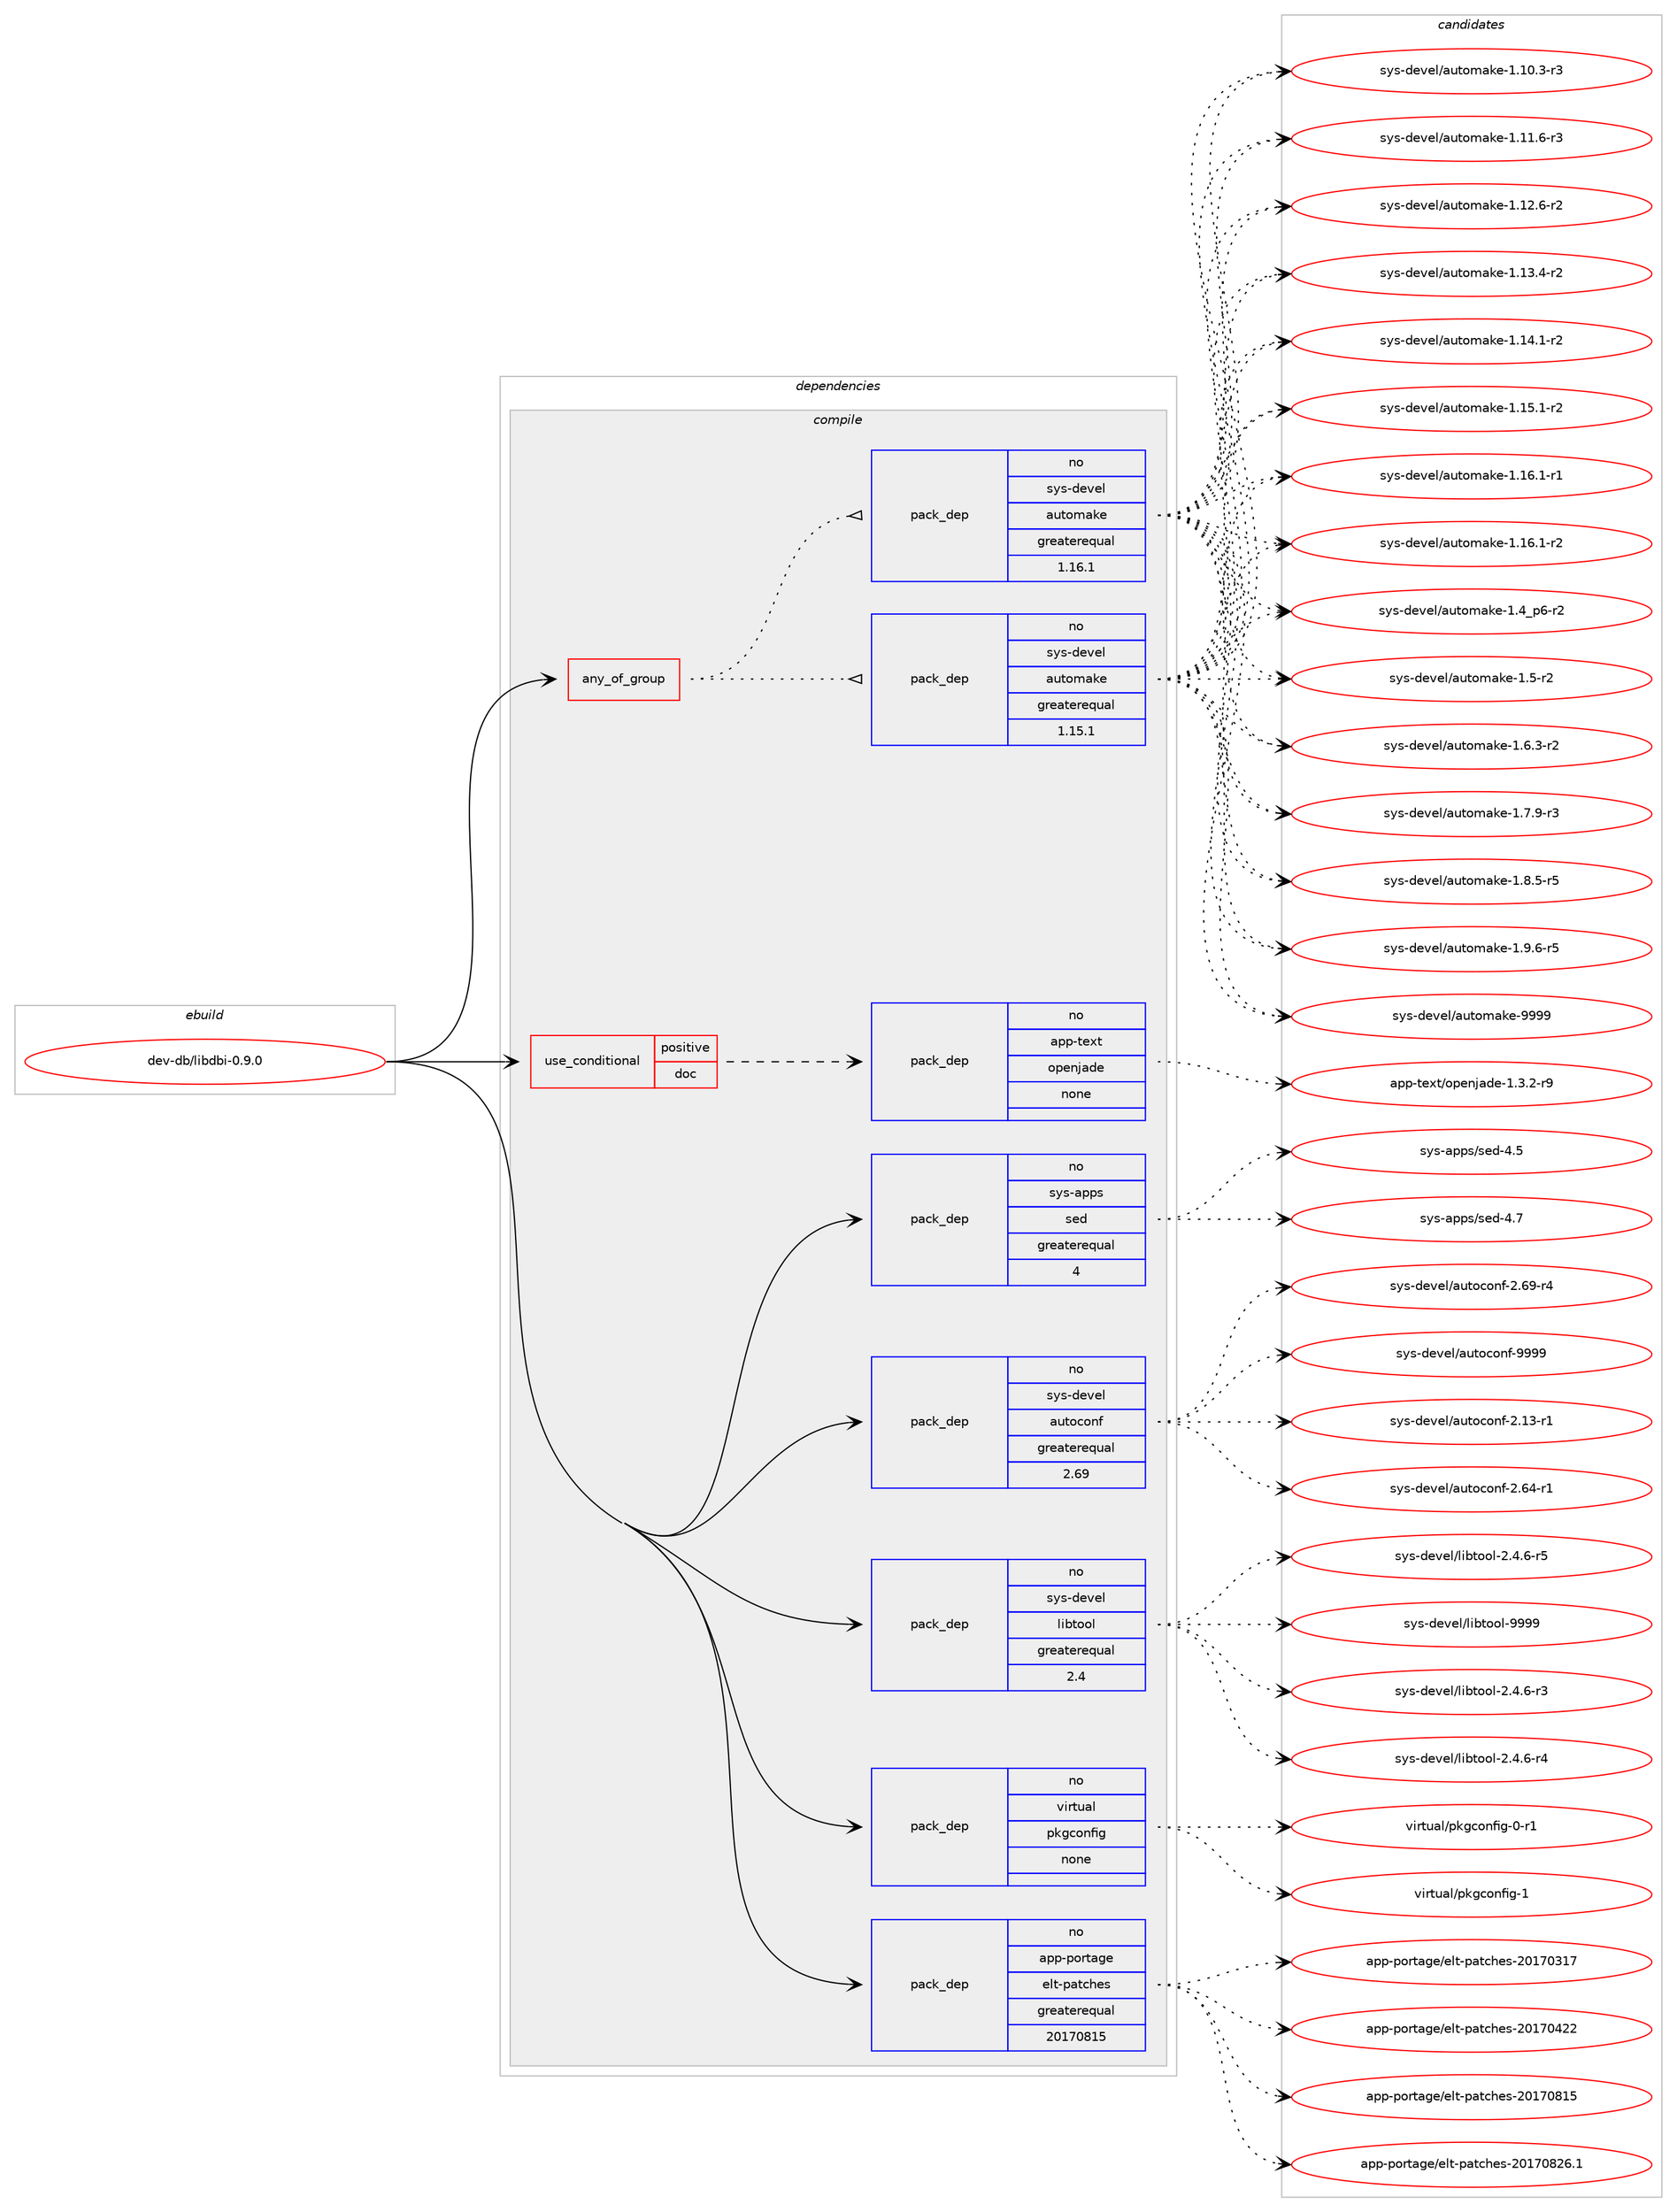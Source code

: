 digraph prolog {

# *************
# Graph options
# *************

newrank=true;
concentrate=true;
compound=true;
graph [rankdir=LR,fontname=Helvetica,fontsize=10,ranksep=1.5];#, ranksep=2.5, nodesep=0.2];
edge  [arrowhead=vee];
node  [fontname=Helvetica,fontsize=10];

# **********
# The ebuild
# **********

subgraph cluster_leftcol {
color=gray;
rank=same;
label=<<i>ebuild</i>>;
id [label="dev-db/libdbi-0.9.0", color=red, width=4, href="../dev-db/libdbi-0.9.0.svg"];
}

# ****************
# The dependencies
# ****************

subgraph cluster_midcol {
color=gray;
label=<<i>dependencies</i>>;
subgraph cluster_compile {
fillcolor="#eeeeee";
style=filled;
label=<<i>compile</i>>;
subgraph any9284 {
dependency518246 [label=<<TABLE BORDER="0" CELLBORDER="1" CELLSPACING="0" CELLPADDING="4"><TR><TD CELLPADDING="10">any_of_group</TD></TR></TABLE>>, shape=none, color=red];subgraph pack386060 {
dependency518247 [label=<<TABLE BORDER="0" CELLBORDER="1" CELLSPACING="0" CELLPADDING="4" WIDTH="220"><TR><TD ROWSPAN="6" CELLPADDING="30">pack_dep</TD></TR><TR><TD WIDTH="110">no</TD></TR><TR><TD>sys-devel</TD></TR><TR><TD>automake</TD></TR><TR><TD>greaterequal</TD></TR><TR><TD>1.16.1</TD></TR></TABLE>>, shape=none, color=blue];
}
dependency518246:e -> dependency518247:w [weight=20,style="dotted",arrowhead="oinv"];
subgraph pack386061 {
dependency518248 [label=<<TABLE BORDER="0" CELLBORDER="1" CELLSPACING="0" CELLPADDING="4" WIDTH="220"><TR><TD ROWSPAN="6" CELLPADDING="30">pack_dep</TD></TR><TR><TD WIDTH="110">no</TD></TR><TR><TD>sys-devel</TD></TR><TR><TD>automake</TD></TR><TR><TD>greaterequal</TD></TR><TR><TD>1.15.1</TD></TR></TABLE>>, shape=none, color=blue];
}
dependency518246:e -> dependency518248:w [weight=20,style="dotted",arrowhead="oinv"];
}
id:e -> dependency518246:w [weight=20,style="solid",arrowhead="vee"];
subgraph cond122574 {
dependency518249 [label=<<TABLE BORDER="0" CELLBORDER="1" CELLSPACING="0" CELLPADDING="4"><TR><TD ROWSPAN="3" CELLPADDING="10">use_conditional</TD></TR><TR><TD>positive</TD></TR><TR><TD>doc</TD></TR></TABLE>>, shape=none, color=red];
subgraph pack386062 {
dependency518250 [label=<<TABLE BORDER="0" CELLBORDER="1" CELLSPACING="0" CELLPADDING="4" WIDTH="220"><TR><TD ROWSPAN="6" CELLPADDING="30">pack_dep</TD></TR><TR><TD WIDTH="110">no</TD></TR><TR><TD>app-text</TD></TR><TR><TD>openjade</TD></TR><TR><TD>none</TD></TR><TR><TD></TD></TR></TABLE>>, shape=none, color=blue];
}
dependency518249:e -> dependency518250:w [weight=20,style="dashed",arrowhead="vee"];
}
id:e -> dependency518249:w [weight=20,style="solid",arrowhead="vee"];
subgraph pack386063 {
dependency518251 [label=<<TABLE BORDER="0" CELLBORDER="1" CELLSPACING="0" CELLPADDING="4" WIDTH="220"><TR><TD ROWSPAN="6" CELLPADDING="30">pack_dep</TD></TR><TR><TD WIDTH="110">no</TD></TR><TR><TD>app-portage</TD></TR><TR><TD>elt-patches</TD></TR><TR><TD>greaterequal</TD></TR><TR><TD>20170815</TD></TR></TABLE>>, shape=none, color=blue];
}
id:e -> dependency518251:w [weight=20,style="solid",arrowhead="vee"];
subgraph pack386064 {
dependency518252 [label=<<TABLE BORDER="0" CELLBORDER="1" CELLSPACING="0" CELLPADDING="4" WIDTH="220"><TR><TD ROWSPAN="6" CELLPADDING="30">pack_dep</TD></TR><TR><TD WIDTH="110">no</TD></TR><TR><TD>sys-apps</TD></TR><TR><TD>sed</TD></TR><TR><TD>greaterequal</TD></TR><TR><TD>4</TD></TR></TABLE>>, shape=none, color=blue];
}
id:e -> dependency518252:w [weight=20,style="solid",arrowhead="vee"];
subgraph pack386065 {
dependency518253 [label=<<TABLE BORDER="0" CELLBORDER="1" CELLSPACING="0" CELLPADDING="4" WIDTH="220"><TR><TD ROWSPAN="6" CELLPADDING="30">pack_dep</TD></TR><TR><TD WIDTH="110">no</TD></TR><TR><TD>sys-devel</TD></TR><TR><TD>autoconf</TD></TR><TR><TD>greaterequal</TD></TR><TR><TD>2.69</TD></TR></TABLE>>, shape=none, color=blue];
}
id:e -> dependency518253:w [weight=20,style="solid",arrowhead="vee"];
subgraph pack386066 {
dependency518254 [label=<<TABLE BORDER="0" CELLBORDER="1" CELLSPACING="0" CELLPADDING="4" WIDTH="220"><TR><TD ROWSPAN="6" CELLPADDING="30">pack_dep</TD></TR><TR><TD WIDTH="110">no</TD></TR><TR><TD>sys-devel</TD></TR><TR><TD>libtool</TD></TR><TR><TD>greaterequal</TD></TR><TR><TD>2.4</TD></TR></TABLE>>, shape=none, color=blue];
}
id:e -> dependency518254:w [weight=20,style="solid",arrowhead="vee"];
subgraph pack386067 {
dependency518255 [label=<<TABLE BORDER="0" CELLBORDER="1" CELLSPACING="0" CELLPADDING="4" WIDTH="220"><TR><TD ROWSPAN="6" CELLPADDING="30">pack_dep</TD></TR><TR><TD WIDTH="110">no</TD></TR><TR><TD>virtual</TD></TR><TR><TD>pkgconfig</TD></TR><TR><TD>none</TD></TR><TR><TD></TD></TR></TABLE>>, shape=none, color=blue];
}
id:e -> dependency518255:w [weight=20,style="solid",arrowhead="vee"];
}
subgraph cluster_compileandrun {
fillcolor="#eeeeee";
style=filled;
label=<<i>compile and run</i>>;
}
subgraph cluster_run {
fillcolor="#eeeeee";
style=filled;
label=<<i>run</i>>;
}
}

# **************
# The candidates
# **************

subgraph cluster_choices {
rank=same;
color=gray;
label=<<i>candidates</i>>;

subgraph choice386060 {
color=black;
nodesep=1;
choice11512111545100101118101108479711711611110997107101454946494846514511451 [label="sys-devel/automake-1.10.3-r3", color=red, width=4,href="../sys-devel/automake-1.10.3-r3.svg"];
choice11512111545100101118101108479711711611110997107101454946494946544511451 [label="sys-devel/automake-1.11.6-r3", color=red, width=4,href="../sys-devel/automake-1.11.6-r3.svg"];
choice11512111545100101118101108479711711611110997107101454946495046544511450 [label="sys-devel/automake-1.12.6-r2", color=red, width=4,href="../sys-devel/automake-1.12.6-r2.svg"];
choice11512111545100101118101108479711711611110997107101454946495146524511450 [label="sys-devel/automake-1.13.4-r2", color=red, width=4,href="../sys-devel/automake-1.13.4-r2.svg"];
choice11512111545100101118101108479711711611110997107101454946495246494511450 [label="sys-devel/automake-1.14.1-r2", color=red, width=4,href="../sys-devel/automake-1.14.1-r2.svg"];
choice11512111545100101118101108479711711611110997107101454946495346494511450 [label="sys-devel/automake-1.15.1-r2", color=red, width=4,href="../sys-devel/automake-1.15.1-r2.svg"];
choice11512111545100101118101108479711711611110997107101454946495446494511449 [label="sys-devel/automake-1.16.1-r1", color=red, width=4,href="../sys-devel/automake-1.16.1-r1.svg"];
choice11512111545100101118101108479711711611110997107101454946495446494511450 [label="sys-devel/automake-1.16.1-r2", color=red, width=4,href="../sys-devel/automake-1.16.1-r2.svg"];
choice115121115451001011181011084797117116111109971071014549465295112544511450 [label="sys-devel/automake-1.4_p6-r2", color=red, width=4,href="../sys-devel/automake-1.4_p6-r2.svg"];
choice11512111545100101118101108479711711611110997107101454946534511450 [label="sys-devel/automake-1.5-r2", color=red, width=4,href="../sys-devel/automake-1.5-r2.svg"];
choice115121115451001011181011084797117116111109971071014549465446514511450 [label="sys-devel/automake-1.6.3-r2", color=red, width=4,href="../sys-devel/automake-1.6.3-r2.svg"];
choice115121115451001011181011084797117116111109971071014549465546574511451 [label="sys-devel/automake-1.7.9-r3", color=red, width=4,href="../sys-devel/automake-1.7.9-r3.svg"];
choice115121115451001011181011084797117116111109971071014549465646534511453 [label="sys-devel/automake-1.8.5-r5", color=red, width=4,href="../sys-devel/automake-1.8.5-r5.svg"];
choice115121115451001011181011084797117116111109971071014549465746544511453 [label="sys-devel/automake-1.9.6-r5", color=red, width=4,href="../sys-devel/automake-1.9.6-r5.svg"];
choice115121115451001011181011084797117116111109971071014557575757 [label="sys-devel/automake-9999", color=red, width=4,href="../sys-devel/automake-9999.svg"];
dependency518247:e -> choice11512111545100101118101108479711711611110997107101454946494846514511451:w [style=dotted,weight="100"];
dependency518247:e -> choice11512111545100101118101108479711711611110997107101454946494946544511451:w [style=dotted,weight="100"];
dependency518247:e -> choice11512111545100101118101108479711711611110997107101454946495046544511450:w [style=dotted,weight="100"];
dependency518247:e -> choice11512111545100101118101108479711711611110997107101454946495146524511450:w [style=dotted,weight="100"];
dependency518247:e -> choice11512111545100101118101108479711711611110997107101454946495246494511450:w [style=dotted,weight="100"];
dependency518247:e -> choice11512111545100101118101108479711711611110997107101454946495346494511450:w [style=dotted,weight="100"];
dependency518247:e -> choice11512111545100101118101108479711711611110997107101454946495446494511449:w [style=dotted,weight="100"];
dependency518247:e -> choice11512111545100101118101108479711711611110997107101454946495446494511450:w [style=dotted,weight="100"];
dependency518247:e -> choice115121115451001011181011084797117116111109971071014549465295112544511450:w [style=dotted,weight="100"];
dependency518247:e -> choice11512111545100101118101108479711711611110997107101454946534511450:w [style=dotted,weight="100"];
dependency518247:e -> choice115121115451001011181011084797117116111109971071014549465446514511450:w [style=dotted,weight="100"];
dependency518247:e -> choice115121115451001011181011084797117116111109971071014549465546574511451:w [style=dotted,weight="100"];
dependency518247:e -> choice115121115451001011181011084797117116111109971071014549465646534511453:w [style=dotted,weight="100"];
dependency518247:e -> choice115121115451001011181011084797117116111109971071014549465746544511453:w [style=dotted,weight="100"];
dependency518247:e -> choice115121115451001011181011084797117116111109971071014557575757:w [style=dotted,weight="100"];
}
subgraph choice386061 {
color=black;
nodesep=1;
choice11512111545100101118101108479711711611110997107101454946494846514511451 [label="sys-devel/automake-1.10.3-r3", color=red, width=4,href="../sys-devel/automake-1.10.3-r3.svg"];
choice11512111545100101118101108479711711611110997107101454946494946544511451 [label="sys-devel/automake-1.11.6-r3", color=red, width=4,href="../sys-devel/automake-1.11.6-r3.svg"];
choice11512111545100101118101108479711711611110997107101454946495046544511450 [label="sys-devel/automake-1.12.6-r2", color=red, width=4,href="../sys-devel/automake-1.12.6-r2.svg"];
choice11512111545100101118101108479711711611110997107101454946495146524511450 [label="sys-devel/automake-1.13.4-r2", color=red, width=4,href="../sys-devel/automake-1.13.4-r2.svg"];
choice11512111545100101118101108479711711611110997107101454946495246494511450 [label="sys-devel/automake-1.14.1-r2", color=red, width=4,href="../sys-devel/automake-1.14.1-r2.svg"];
choice11512111545100101118101108479711711611110997107101454946495346494511450 [label="sys-devel/automake-1.15.1-r2", color=red, width=4,href="../sys-devel/automake-1.15.1-r2.svg"];
choice11512111545100101118101108479711711611110997107101454946495446494511449 [label="sys-devel/automake-1.16.1-r1", color=red, width=4,href="../sys-devel/automake-1.16.1-r1.svg"];
choice11512111545100101118101108479711711611110997107101454946495446494511450 [label="sys-devel/automake-1.16.1-r2", color=red, width=4,href="../sys-devel/automake-1.16.1-r2.svg"];
choice115121115451001011181011084797117116111109971071014549465295112544511450 [label="sys-devel/automake-1.4_p6-r2", color=red, width=4,href="../sys-devel/automake-1.4_p6-r2.svg"];
choice11512111545100101118101108479711711611110997107101454946534511450 [label="sys-devel/automake-1.5-r2", color=red, width=4,href="../sys-devel/automake-1.5-r2.svg"];
choice115121115451001011181011084797117116111109971071014549465446514511450 [label="sys-devel/automake-1.6.3-r2", color=red, width=4,href="../sys-devel/automake-1.6.3-r2.svg"];
choice115121115451001011181011084797117116111109971071014549465546574511451 [label="sys-devel/automake-1.7.9-r3", color=red, width=4,href="../sys-devel/automake-1.7.9-r3.svg"];
choice115121115451001011181011084797117116111109971071014549465646534511453 [label="sys-devel/automake-1.8.5-r5", color=red, width=4,href="../sys-devel/automake-1.8.5-r5.svg"];
choice115121115451001011181011084797117116111109971071014549465746544511453 [label="sys-devel/automake-1.9.6-r5", color=red, width=4,href="../sys-devel/automake-1.9.6-r5.svg"];
choice115121115451001011181011084797117116111109971071014557575757 [label="sys-devel/automake-9999", color=red, width=4,href="../sys-devel/automake-9999.svg"];
dependency518248:e -> choice11512111545100101118101108479711711611110997107101454946494846514511451:w [style=dotted,weight="100"];
dependency518248:e -> choice11512111545100101118101108479711711611110997107101454946494946544511451:w [style=dotted,weight="100"];
dependency518248:e -> choice11512111545100101118101108479711711611110997107101454946495046544511450:w [style=dotted,weight="100"];
dependency518248:e -> choice11512111545100101118101108479711711611110997107101454946495146524511450:w [style=dotted,weight="100"];
dependency518248:e -> choice11512111545100101118101108479711711611110997107101454946495246494511450:w [style=dotted,weight="100"];
dependency518248:e -> choice11512111545100101118101108479711711611110997107101454946495346494511450:w [style=dotted,weight="100"];
dependency518248:e -> choice11512111545100101118101108479711711611110997107101454946495446494511449:w [style=dotted,weight="100"];
dependency518248:e -> choice11512111545100101118101108479711711611110997107101454946495446494511450:w [style=dotted,weight="100"];
dependency518248:e -> choice115121115451001011181011084797117116111109971071014549465295112544511450:w [style=dotted,weight="100"];
dependency518248:e -> choice11512111545100101118101108479711711611110997107101454946534511450:w [style=dotted,weight="100"];
dependency518248:e -> choice115121115451001011181011084797117116111109971071014549465446514511450:w [style=dotted,weight="100"];
dependency518248:e -> choice115121115451001011181011084797117116111109971071014549465546574511451:w [style=dotted,weight="100"];
dependency518248:e -> choice115121115451001011181011084797117116111109971071014549465646534511453:w [style=dotted,weight="100"];
dependency518248:e -> choice115121115451001011181011084797117116111109971071014549465746544511453:w [style=dotted,weight="100"];
dependency518248:e -> choice115121115451001011181011084797117116111109971071014557575757:w [style=dotted,weight="100"];
}
subgraph choice386062 {
color=black;
nodesep=1;
choice971121124511610112011647111112101110106971001014549465146504511457 [label="app-text/openjade-1.3.2-r9", color=red, width=4,href="../app-text/openjade-1.3.2-r9.svg"];
dependency518250:e -> choice971121124511610112011647111112101110106971001014549465146504511457:w [style=dotted,weight="100"];
}
subgraph choice386063 {
color=black;
nodesep=1;
choice97112112451121111141169710310147101108116451129711699104101115455048495548514955 [label="app-portage/elt-patches-20170317", color=red, width=4,href="../app-portage/elt-patches-20170317.svg"];
choice97112112451121111141169710310147101108116451129711699104101115455048495548525050 [label="app-portage/elt-patches-20170422", color=red, width=4,href="../app-portage/elt-patches-20170422.svg"];
choice97112112451121111141169710310147101108116451129711699104101115455048495548564953 [label="app-portage/elt-patches-20170815", color=red, width=4,href="../app-portage/elt-patches-20170815.svg"];
choice971121124511211111411697103101471011081164511297116991041011154550484955485650544649 [label="app-portage/elt-patches-20170826.1", color=red, width=4,href="../app-portage/elt-patches-20170826.1.svg"];
dependency518251:e -> choice97112112451121111141169710310147101108116451129711699104101115455048495548514955:w [style=dotted,weight="100"];
dependency518251:e -> choice97112112451121111141169710310147101108116451129711699104101115455048495548525050:w [style=dotted,weight="100"];
dependency518251:e -> choice97112112451121111141169710310147101108116451129711699104101115455048495548564953:w [style=dotted,weight="100"];
dependency518251:e -> choice971121124511211111411697103101471011081164511297116991041011154550484955485650544649:w [style=dotted,weight="100"];
}
subgraph choice386064 {
color=black;
nodesep=1;
choice11512111545971121121154711510110045524653 [label="sys-apps/sed-4.5", color=red, width=4,href="../sys-apps/sed-4.5.svg"];
choice11512111545971121121154711510110045524655 [label="sys-apps/sed-4.7", color=red, width=4,href="../sys-apps/sed-4.7.svg"];
dependency518252:e -> choice11512111545971121121154711510110045524653:w [style=dotted,weight="100"];
dependency518252:e -> choice11512111545971121121154711510110045524655:w [style=dotted,weight="100"];
}
subgraph choice386065 {
color=black;
nodesep=1;
choice1151211154510010111810110847971171161119911111010245504649514511449 [label="sys-devel/autoconf-2.13-r1", color=red, width=4,href="../sys-devel/autoconf-2.13-r1.svg"];
choice1151211154510010111810110847971171161119911111010245504654524511449 [label="sys-devel/autoconf-2.64-r1", color=red, width=4,href="../sys-devel/autoconf-2.64-r1.svg"];
choice1151211154510010111810110847971171161119911111010245504654574511452 [label="sys-devel/autoconf-2.69-r4", color=red, width=4,href="../sys-devel/autoconf-2.69-r4.svg"];
choice115121115451001011181011084797117116111991111101024557575757 [label="sys-devel/autoconf-9999", color=red, width=4,href="../sys-devel/autoconf-9999.svg"];
dependency518253:e -> choice1151211154510010111810110847971171161119911111010245504649514511449:w [style=dotted,weight="100"];
dependency518253:e -> choice1151211154510010111810110847971171161119911111010245504654524511449:w [style=dotted,weight="100"];
dependency518253:e -> choice1151211154510010111810110847971171161119911111010245504654574511452:w [style=dotted,weight="100"];
dependency518253:e -> choice115121115451001011181011084797117116111991111101024557575757:w [style=dotted,weight="100"];
}
subgraph choice386066 {
color=black;
nodesep=1;
choice1151211154510010111810110847108105981161111111084550465246544511451 [label="sys-devel/libtool-2.4.6-r3", color=red, width=4,href="../sys-devel/libtool-2.4.6-r3.svg"];
choice1151211154510010111810110847108105981161111111084550465246544511452 [label="sys-devel/libtool-2.4.6-r4", color=red, width=4,href="../sys-devel/libtool-2.4.6-r4.svg"];
choice1151211154510010111810110847108105981161111111084550465246544511453 [label="sys-devel/libtool-2.4.6-r5", color=red, width=4,href="../sys-devel/libtool-2.4.6-r5.svg"];
choice1151211154510010111810110847108105981161111111084557575757 [label="sys-devel/libtool-9999", color=red, width=4,href="../sys-devel/libtool-9999.svg"];
dependency518254:e -> choice1151211154510010111810110847108105981161111111084550465246544511451:w [style=dotted,weight="100"];
dependency518254:e -> choice1151211154510010111810110847108105981161111111084550465246544511452:w [style=dotted,weight="100"];
dependency518254:e -> choice1151211154510010111810110847108105981161111111084550465246544511453:w [style=dotted,weight="100"];
dependency518254:e -> choice1151211154510010111810110847108105981161111111084557575757:w [style=dotted,weight="100"];
}
subgraph choice386067 {
color=black;
nodesep=1;
choice11810511411611797108471121071039911111010210510345484511449 [label="virtual/pkgconfig-0-r1", color=red, width=4,href="../virtual/pkgconfig-0-r1.svg"];
choice1181051141161179710847112107103991111101021051034549 [label="virtual/pkgconfig-1", color=red, width=4,href="../virtual/pkgconfig-1.svg"];
dependency518255:e -> choice11810511411611797108471121071039911111010210510345484511449:w [style=dotted,weight="100"];
dependency518255:e -> choice1181051141161179710847112107103991111101021051034549:w [style=dotted,weight="100"];
}
}

}
